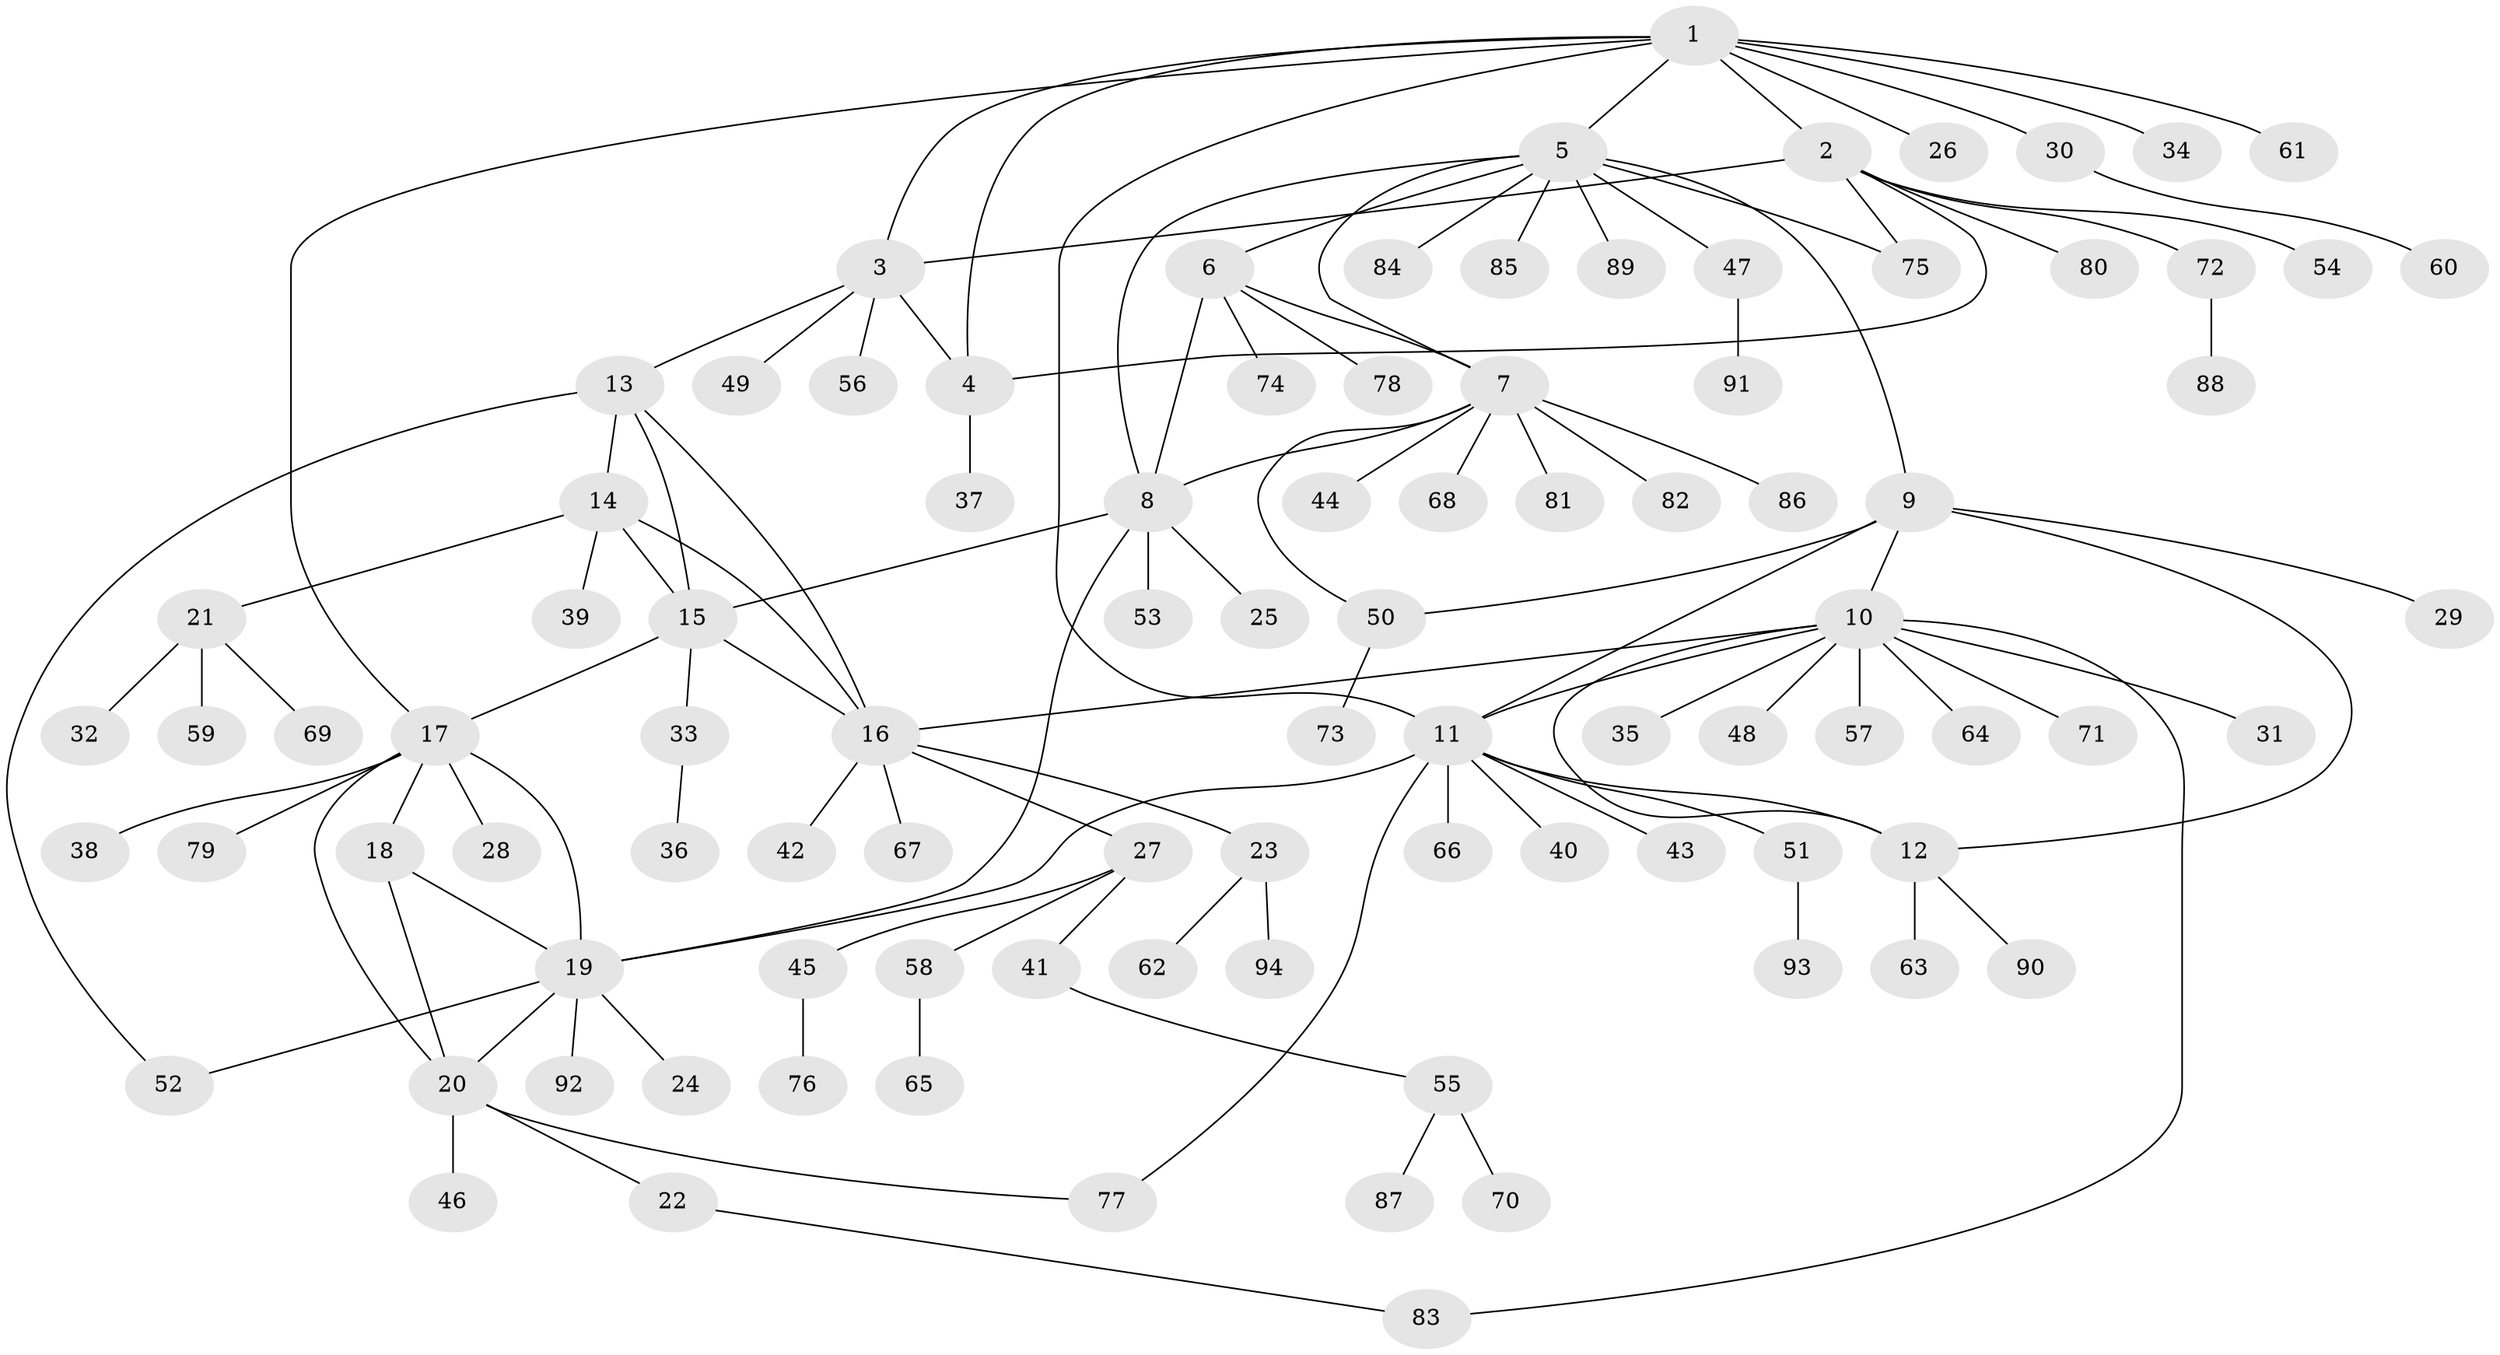 // Generated by graph-tools (version 1.1) at 2025/37/03/09/25 02:37:13]
// undirected, 94 vertices, 119 edges
graph export_dot {
graph [start="1"]
  node [color=gray90,style=filled];
  1;
  2;
  3;
  4;
  5;
  6;
  7;
  8;
  9;
  10;
  11;
  12;
  13;
  14;
  15;
  16;
  17;
  18;
  19;
  20;
  21;
  22;
  23;
  24;
  25;
  26;
  27;
  28;
  29;
  30;
  31;
  32;
  33;
  34;
  35;
  36;
  37;
  38;
  39;
  40;
  41;
  42;
  43;
  44;
  45;
  46;
  47;
  48;
  49;
  50;
  51;
  52;
  53;
  54;
  55;
  56;
  57;
  58;
  59;
  60;
  61;
  62;
  63;
  64;
  65;
  66;
  67;
  68;
  69;
  70;
  71;
  72;
  73;
  74;
  75;
  76;
  77;
  78;
  79;
  80;
  81;
  82;
  83;
  84;
  85;
  86;
  87;
  88;
  89;
  90;
  91;
  92;
  93;
  94;
  1 -- 2;
  1 -- 3;
  1 -- 4;
  1 -- 5;
  1 -- 11;
  1 -- 17;
  1 -- 26;
  1 -- 30;
  1 -- 34;
  1 -- 61;
  2 -- 3;
  2 -- 4;
  2 -- 54;
  2 -- 72;
  2 -- 75;
  2 -- 80;
  3 -- 4;
  3 -- 13;
  3 -- 49;
  3 -- 56;
  4 -- 37;
  5 -- 6;
  5 -- 7;
  5 -- 8;
  5 -- 9;
  5 -- 47;
  5 -- 75;
  5 -- 84;
  5 -- 85;
  5 -- 89;
  6 -- 7;
  6 -- 8;
  6 -- 74;
  6 -- 78;
  7 -- 8;
  7 -- 44;
  7 -- 50;
  7 -- 68;
  7 -- 81;
  7 -- 82;
  7 -- 86;
  8 -- 15;
  8 -- 19;
  8 -- 25;
  8 -- 53;
  9 -- 10;
  9 -- 11;
  9 -- 12;
  9 -- 29;
  9 -- 50;
  10 -- 11;
  10 -- 12;
  10 -- 16;
  10 -- 31;
  10 -- 35;
  10 -- 48;
  10 -- 57;
  10 -- 64;
  10 -- 71;
  10 -- 83;
  11 -- 12;
  11 -- 19;
  11 -- 40;
  11 -- 43;
  11 -- 51;
  11 -- 66;
  11 -- 77;
  12 -- 63;
  12 -- 90;
  13 -- 14;
  13 -- 15;
  13 -- 16;
  13 -- 52;
  14 -- 15;
  14 -- 16;
  14 -- 21;
  14 -- 39;
  15 -- 16;
  15 -- 17;
  15 -- 33;
  16 -- 23;
  16 -- 27;
  16 -- 42;
  16 -- 67;
  17 -- 18;
  17 -- 19;
  17 -- 20;
  17 -- 28;
  17 -- 38;
  17 -- 79;
  18 -- 19;
  18 -- 20;
  19 -- 20;
  19 -- 24;
  19 -- 52;
  19 -- 92;
  20 -- 22;
  20 -- 46;
  20 -- 77;
  21 -- 32;
  21 -- 59;
  21 -- 69;
  22 -- 83;
  23 -- 62;
  23 -- 94;
  27 -- 41;
  27 -- 45;
  27 -- 58;
  30 -- 60;
  33 -- 36;
  41 -- 55;
  45 -- 76;
  47 -- 91;
  50 -- 73;
  51 -- 93;
  55 -- 70;
  55 -- 87;
  58 -- 65;
  72 -- 88;
}
